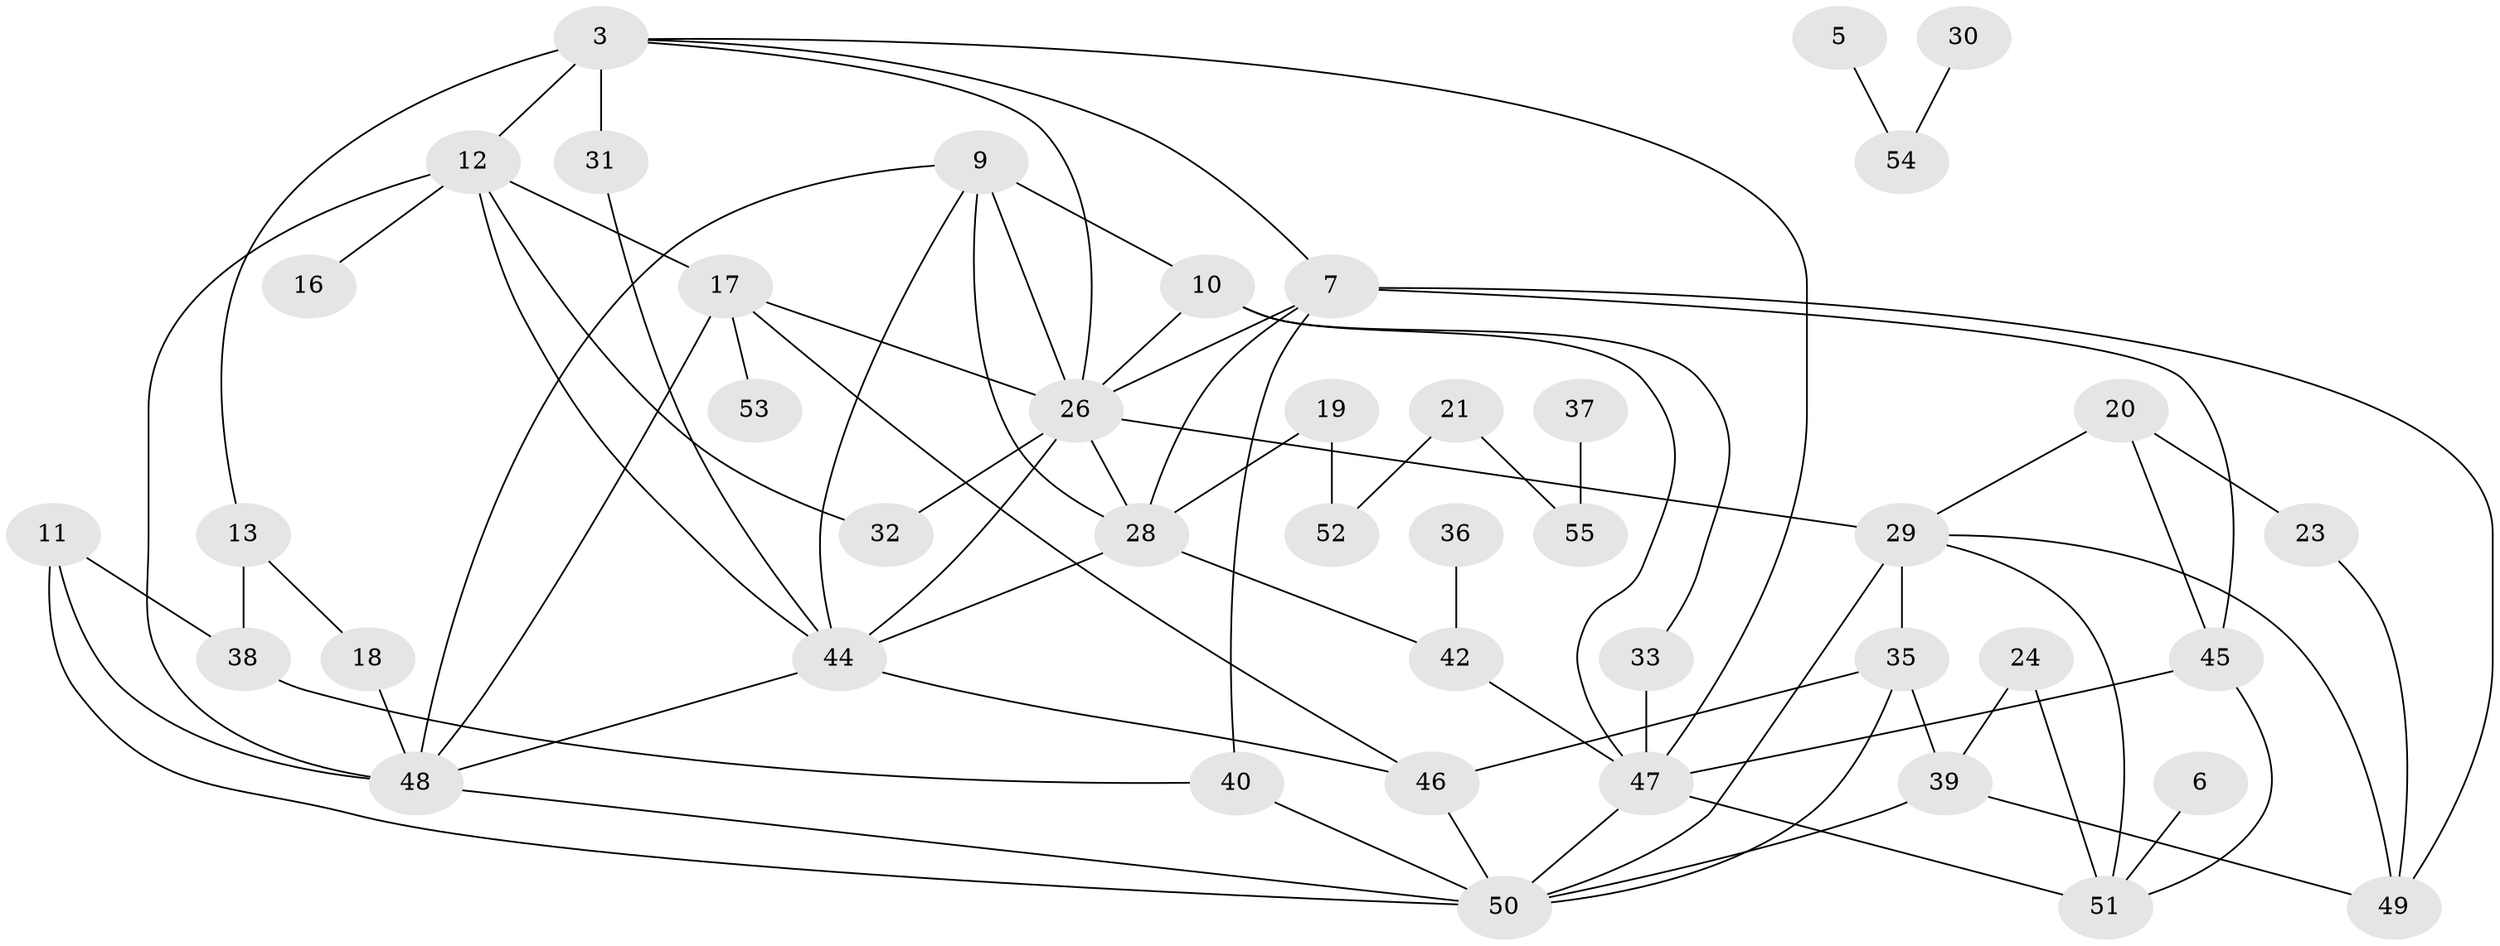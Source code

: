 // original degree distribution, {1: 0.23357664233576642, 3: 0.24817518248175183, 0: 0.072992700729927, 2: 0.24087591240875914, 7: 0.014598540145985401, 6: 0.0072992700729927005, 4: 0.13138686131386862, 5: 0.0364963503649635, 9: 0.0072992700729927005, 8: 0.0072992700729927005}
// Generated by graph-tools (version 1.1) at 2025/35/03/04/25 23:35:51]
// undirected, 43 vertices, 77 edges
graph export_dot {
  node [color=gray90,style=filled];
  3;
  5;
  6;
  7;
  9;
  10;
  11;
  12;
  13;
  16;
  17;
  18;
  19;
  20;
  21;
  23;
  24;
  26;
  28;
  29;
  30;
  31;
  32;
  33;
  35;
  36;
  37;
  38;
  39;
  40;
  42;
  44;
  45;
  46;
  47;
  48;
  49;
  50;
  51;
  52;
  53;
  54;
  55;
  3 -- 7 [weight=1.0];
  3 -- 12 [weight=2.0];
  3 -- 13 [weight=1.0];
  3 -- 26 [weight=1.0];
  3 -- 31 [weight=1.0];
  3 -- 47 [weight=1.0];
  5 -- 54 [weight=1.0];
  6 -- 51 [weight=1.0];
  7 -- 26 [weight=1.0];
  7 -- 28 [weight=1.0];
  7 -- 40 [weight=1.0];
  7 -- 45 [weight=1.0];
  7 -- 49 [weight=1.0];
  9 -- 10 [weight=1.0];
  9 -- 26 [weight=1.0];
  9 -- 28 [weight=1.0];
  9 -- 44 [weight=1.0];
  9 -- 48 [weight=1.0];
  10 -- 26 [weight=1.0];
  10 -- 33 [weight=1.0];
  10 -- 47 [weight=1.0];
  11 -- 38 [weight=1.0];
  11 -- 48 [weight=1.0];
  11 -- 50 [weight=1.0];
  12 -- 16 [weight=1.0];
  12 -- 17 [weight=2.0];
  12 -- 32 [weight=1.0];
  12 -- 44 [weight=1.0];
  12 -- 48 [weight=1.0];
  13 -- 18 [weight=1.0];
  13 -- 38 [weight=1.0];
  17 -- 26 [weight=1.0];
  17 -- 46 [weight=1.0];
  17 -- 48 [weight=1.0];
  17 -- 53 [weight=1.0];
  18 -- 48 [weight=2.0];
  19 -- 28 [weight=1.0];
  19 -- 52 [weight=2.0];
  20 -- 23 [weight=2.0];
  20 -- 29 [weight=1.0];
  20 -- 45 [weight=1.0];
  21 -- 52 [weight=1.0];
  21 -- 55 [weight=1.0];
  23 -- 49 [weight=1.0];
  24 -- 39 [weight=1.0];
  24 -- 51 [weight=1.0];
  26 -- 28 [weight=1.0];
  26 -- 29 [weight=3.0];
  26 -- 32 [weight=1.0];
  26 -- 44 [weight=2.0];
  28 -- 42 [weight=1.0];
  28 -- 44 [weight=1.0];
  29 -- 35 [weight=1.0];
  29 -- 49 [weight=1.0];
  29 -- 50 [weight=1.0];
  29 -- 51 [weight=1.0];
  30 -- 54 [weight=1.0];
  31 -- 44 [weight=1.0];
  33 -- 47 [weight=1.0];
  35 -- 39 [weight=1.0];
  35 -- 46 [weight=1.0];
  35 -- 50 [weight=1.0];
  36 -- 42 [weight=1.0];
  37 -- 55 [weight=1.0];
  38 -- 40 [weight=1.0];
  39 -- 49 [weight=1.0];
  39 -- 50 [weight=1.0];
  40 -- 50 [weight=1.0];
  42 -- 47 [weight=1.0];
  44 -- 46 [weight=1.0];
  44 -- 48 [weight=1.0];
  45 -- 47 [weight=1.0];
  45 -- 51 [weight=1.0];
  46 -- 50 [weight=1.0];
  47 -- 50 [weight=1.0];
  47 -- 51 [weight=1.0];
  48 -- 50 [weight=1.0];
}
